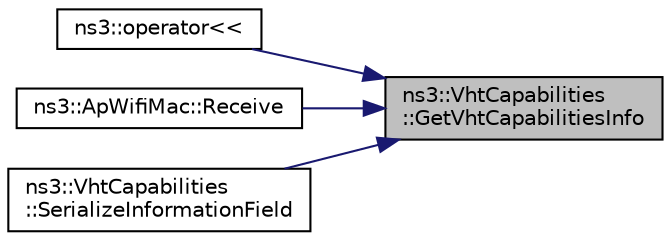 digraph "ns3::VhtCapabilities::GetVhtCapabilitiesInfo"
{
 // LATEX_PDF_SIZE
  edge [fontname="Helvetica",fontsize="10",labelfontname="Helvetica",labelfontsize="10"];
  node [fontname="Helvetica",fontsize="10",shape=record];
  rankdir="RL";
  Node1 [label="ns3::VhtCapabilities\l::GetVhtCapabilitiesInfo",height=0.2,width=0.4,color="black", fillcolor="grey75", style="filled", fontcolor="black",tooltip="Return the VHT Capabilities Info field in the VHT Capabilities information element."];
  Node1 -> Node2 [dir="back",color="midnightblue",fontsize="10",style="solid",fontname="Helvetica"];
  Node2 [label="ns3::operator\<\<",height=0.2,width=0.4,color="black", fillcolor="white", style="filled",URL="$namespacens3.html#a25ad376d1e7518e3df54a3e275018215",tooltip="output stream output operator"];
  Node1 -> Node3 [dir="back",color="midnightblue",fontsize="10",style="solid",fontname="Helvetica"];
  Node3 [label="ns3::ApWifiMac::Receive",height=0.2,width=0.4,color="black", fillcolor="white", style="filled",URL="$classns3_1_1_ap_wifi_mac.html#af264125e11c4d132d18966a6aa02ace5",tooltip="This method acts as the MacRxMiddle receive callback and is invoked to notify us that a frame has bee..."];
  Node1 -> Node4 [dir="back",color="midnightblue",fontsize="10",style="solid",fontname="Helvetica"];
  Node4 [label="ns3::VhtCapabilities\l::SerializeInformationField",height=0.2,width=0.4,color="black", fillcolor="white", style="filled",URL="$classns3_1_1_vht_capabilities.html#a1ccea37201f68c8b89de04100c3e2ffa",tooltip="Serialize information (i.e., the body of the IE, not including the Element ID and length octets)"];
}
